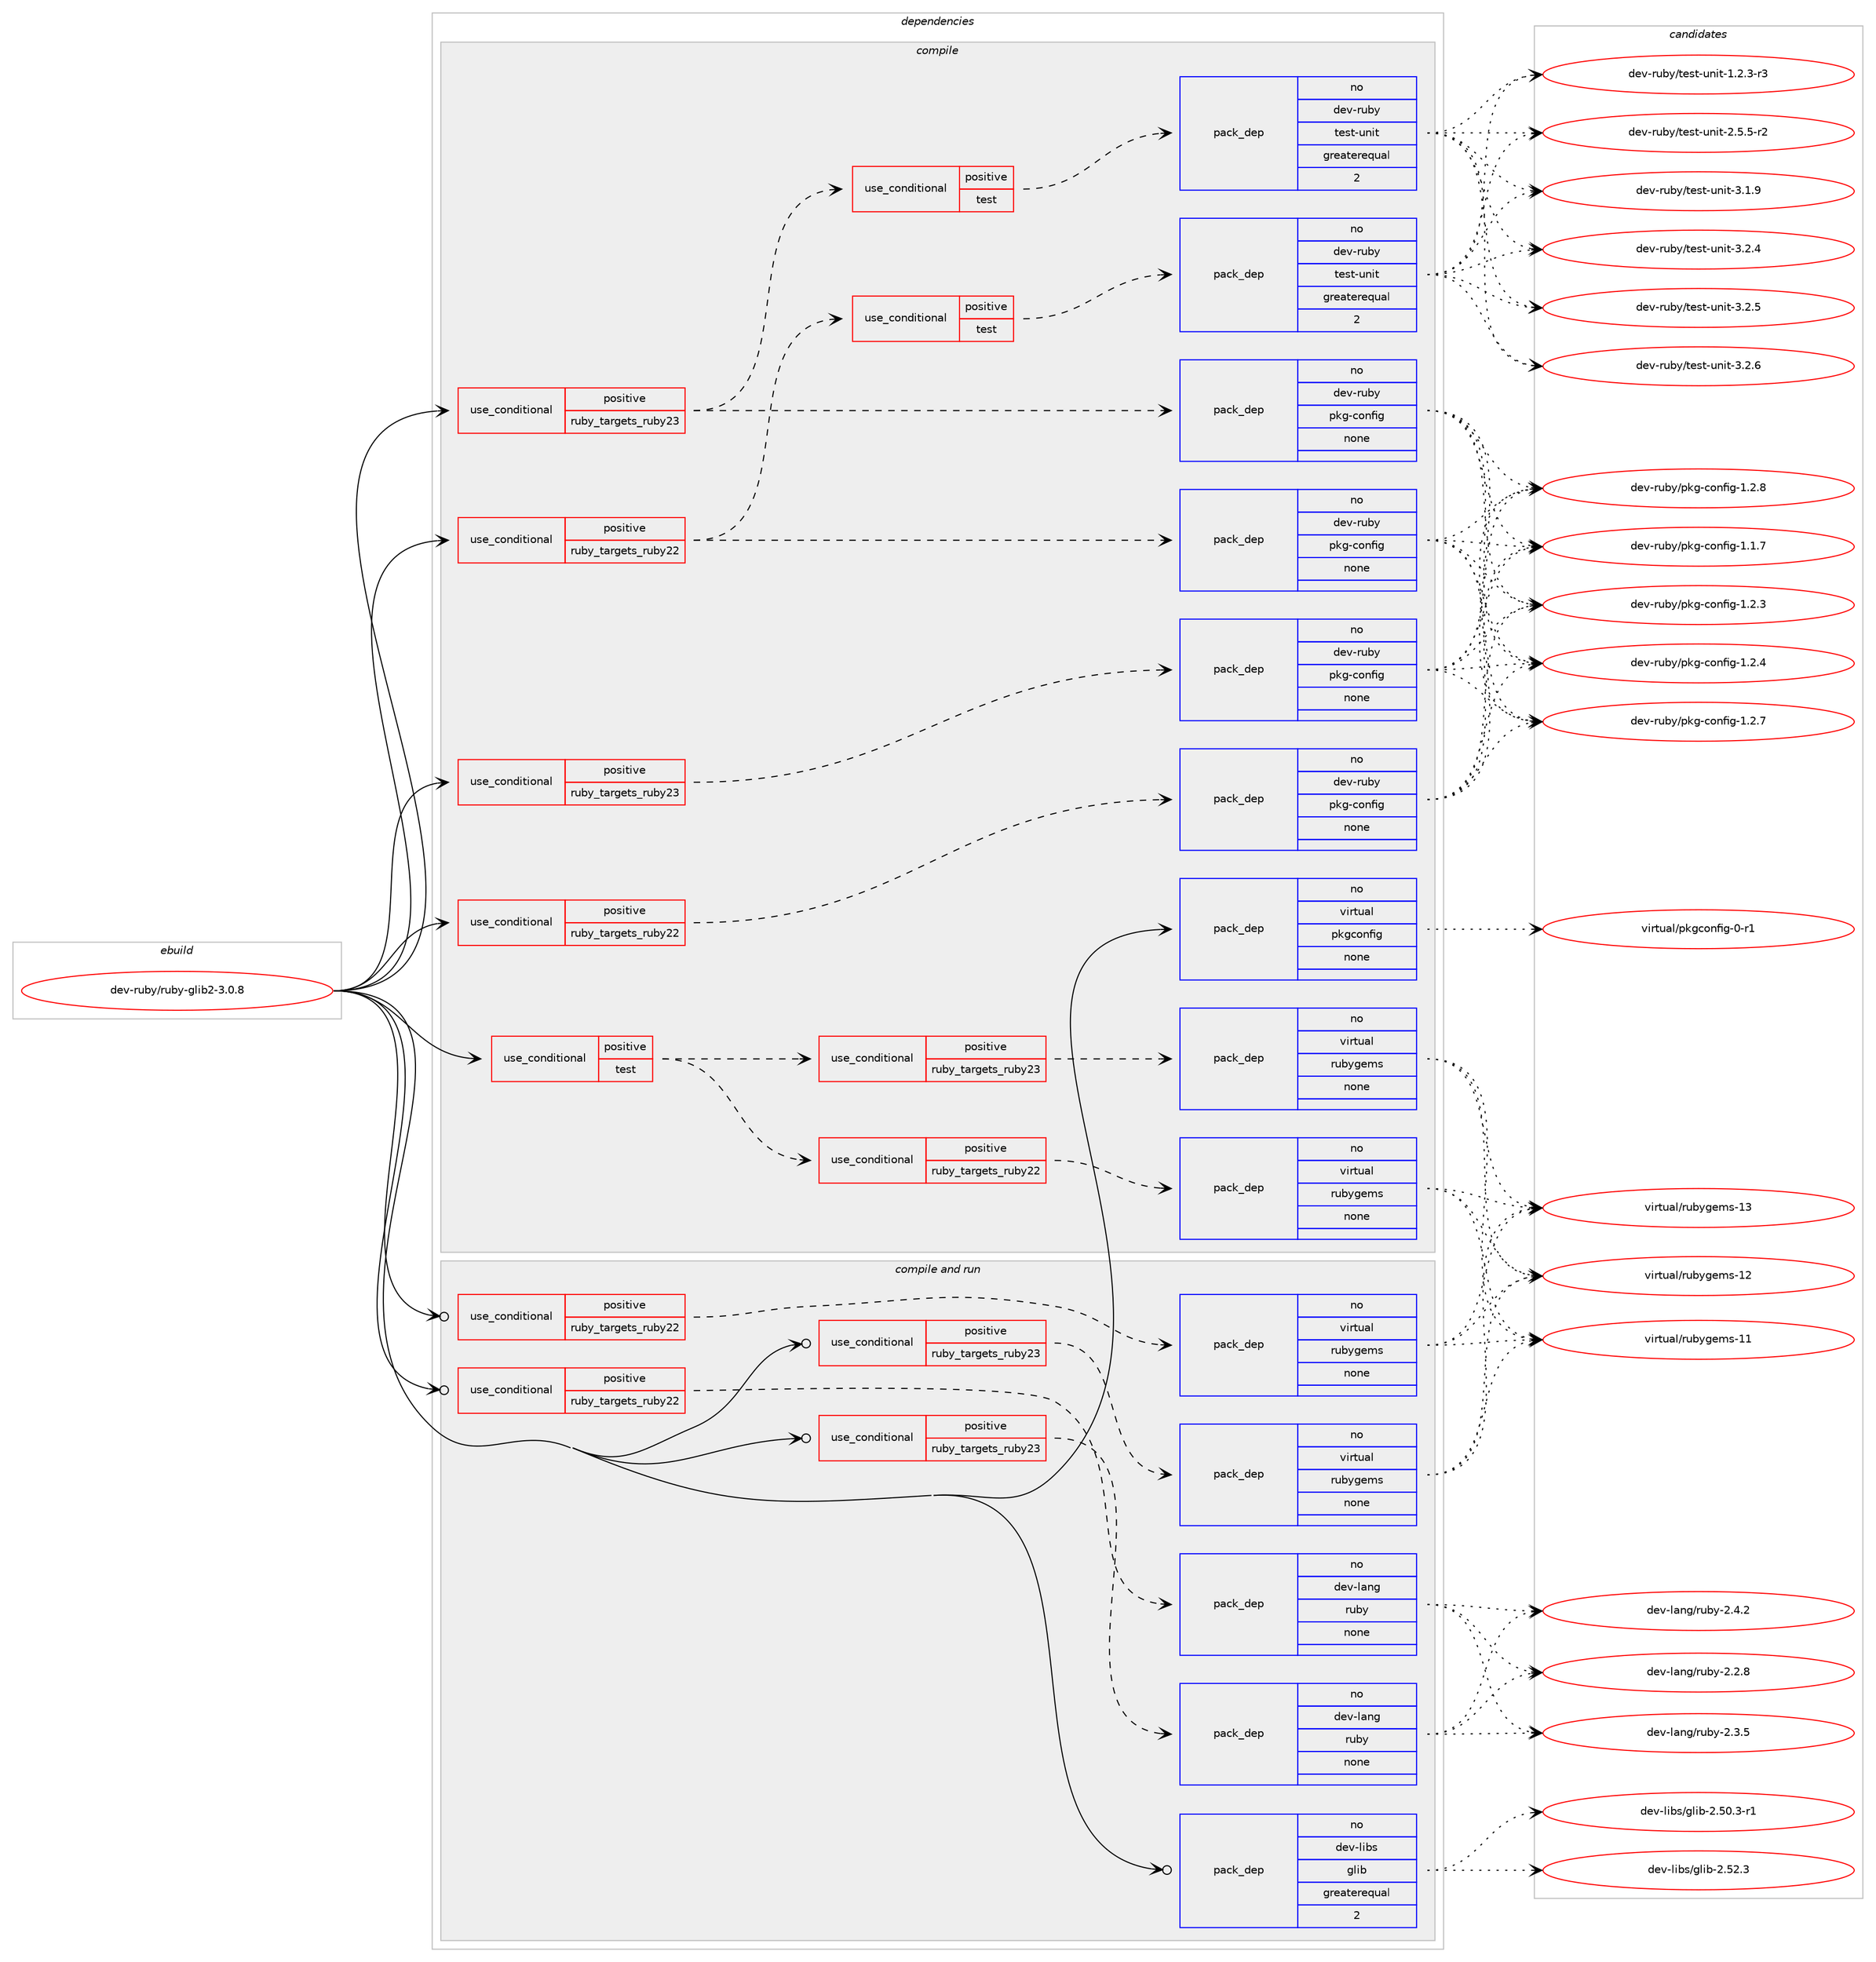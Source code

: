 digraph prolog {

# *************
# Graph options
# *************

newrank=true;
concentrate=true;
compound=true;
graph [rankdir=LR,fontname=Helvetica,fontsize=10,ranksep=1.5];#, ranksep=2.5, nodesep=0.2];
edge  [arrowhead=vee];
node  [fontname=Helvetica,fontsize=10];

# **********
# The ebuild
# **********

subgraph cluster_leftcol {
color=gray;
rank=same;
label=<<i>ebuild</i>>;
id [label="dev-ruby/ruby-glib2-3.0.8", color=red, width=4, href="../dev-ruby/ruby-glib2-3.0.8.svg"];
}

# ****************
# The dependencies
# ****************

subgraph cluster_midcol {
color=gray;
label=<<i>dependencies</i>>;
subgraph cluster_compile {
fillcolor="#eeeeee";
style=filled;
label=<<i>compile</i>>;
subgraph cond70985 {
dependency266493 [label=<<TABLE BORDER="0" CELLBORDER="1" CELLSPACING="0" CELLPADDING="4"><TR><TD ROWSPAN="3" CELLPADDING="10">use_conditional</TD></TR><TR><TD>positive</TD></TR><TR><TD>ruby_targets_ruby22</TD></TR></TABLE>>, shape=none, color=red];
subgraph pack191394 {
dependency266494 [label=<<TABLE BORDER="0" CELLBORDER="1" CELLSPACING="0" CELLPADDING="4" WIDTH="220"><TR><TD ROWSPAN="6" CELLPADDING="30">pack_dep</TD></TR><TR><TD WIDTH="110">no</TD></TR><TR><TD>dev-ruby</TD></TR><TR><TD>pkg-config</TD></TR><TR><TD>none</TD></TR><TR><TD></TD></TR></TABLE>>, shape=none, color=blue];
}
dependency266493:e -> dependency266494:w [weight=20,style="dashed",arrowhead="vee"];
}
id:e -> dependency266493:w [weight=20,style="solid",arrowhead="vee"];
subgraph cond70986 {
dependency266495 [label=<<TABLE BORDER="0" CELLBORDER="1" CELLSPACING="0" CELLPADDING="4"><TR><TD ROWSPAN="3" CELLPADDING="10">use_conditional</TD></TR><TR><TD>positive</TD></TR><TR><TD>ruby_targets_ruby22</TD></TR></TABLE>>, shape=none, color=red];
subgraph pack191395 {
dependency266496 [label=<<TABLE BORDER="0" CELLBORDER="1" CELLSPACING="0" CELLPADDING="4" WIDTH="220"><TR><TD ROWSPAN="6" CELLPADDING="30">pack_dep</TD></TR><TR><TD WIDTH="110">no</TD></TR><TR><TD>dev-ruby</TD></TR><TR><TD>pkg-config</TD></TR><TR><TD>none</TD></TR><TR><TD></TD></TR></TABLE>>, shape=none, color=blue];
}
dependency266495:e -> dependency266496:w [weight=20,style="dashed",arrowhead="vee"];
subgraph cond70987 {
dependency266497 [label=<<TABLE BORDER="0" CELLBORDER="1" CELLSPACING="0" CELLPADDING="4"><TR><TD ROWSPAN="3" CELLPADDING="10">use_conditional</TD></TR><TR><TD>positive</TD></TR><TR><TD>test</TD></TR></TABLE>>, shape=none, color=red];
subgraph pack191396 {
dependency266498 [label=<<TABLE BORDER="0" CELLBORDER="1" CELLSPACING="0" CELLPADDING="4" WIDTH="220"><TR><TD ROWSPAN="6" CELLPADDING="30">pack_dep</TD></TR><TR><TD WIDTH="110">no</TD></TR><TR><TD>dev-ruby</TD></TR><TR><TD>test-unit</TD></TR><TR><TD>greaterequal</TD></TR><TR><TD>2</TD></TR></TABLE>>, shape=none, color=blue];
}
dependency266497:e -> dependency266498:w [weight=20,style="dashed",arrowhead="vee"];
}
dependency266495:e -> dependency266497:w [weight=20,style="dashed",arrowhead="vee"];
}
id:e -> dependency266495:w [weight=20,style="solid",arrowhead="vee"];
subgraph cond70988 {
dependency266499 [label=<<TABLE BORDER="0" CELLBORDER="1" CELLSPACING="0" CELLPADDING="4"><TR><TD ROWSPAN="3" CELLPADDING="10">use_conditional</TD></TR><TR><TD>positive</TD></TR><TR><TD>ruby_targets_ruby23</TD></TR></TABLE>>, shape=none, color=red];
subgraph pack191397 {
dependency266500 [label=<<TABLE BORDER="0" CELLBORDER="1" CELLSPACING="0" CELLPADDING="4" WIDTH="220"><TR><TD ROWSPAN="6" CELLPADDING="30">pack_dep</TD></TR><TR><TD WIDTH="110">no</TD></TR><TR><TD>dev-ruby</TD></TR><TR><TD>pkg-config</TD></TR><TR><TD>none</TD></TR><TR><TD></TD></TR></TABLE>>, shape=none, color=blue];
}
dependency266499:e -> dependency266500:w [weight=20,style="dashed",arrowhead="vee"];
}
id:e -> dependency266499:w [weight=20,style="solid",arrowhead="vee"];
subgraph cond70989 {
dependency266501 [label=<<TABLE BORDER="0" CELLBORDER="1" CELLSPACING="0" CELLPADDING="4"><TR><TD ROWSPAN="3" CELLPADDING="10">use_conditional</TD></TR><TR><TD>positive</TD></TR><TR><TD>ruby_targets_ruby23</TD></TR></TABLE>>, shape=none, color=red];
subgraph pack191398 {
dependency266502 [label=<<TABLE BORDER="0" CELLBORDER="1" CELLSPACING="0" CELLPADDING="4" WIDTH="220"><TR><TD ROWSPAN="6" CELLPADDING="30">pack_dep</TD></TR><TR><TD WIDTH="110">no</TD></TR><TR><TD>dev-ruby</TD></TR><TR><TD>pkg-config</TD></TR><TR><TD>none</TD></TR><TR><TD></TD></TR></TABLE>>, shape=none, color=blue];
}
dependency266501:e -> dependency266502:w [weight=20,style="dashed",arrowhead="vee"];
subgraph cond70990 {
dependency266503 [label=<<TABLE BORDER="0" CELLBORDER="1" CELLSPACING="0" CELLPADDING="4"><TR><TD ROWSPAN="3" CELLPADDING="10">use_conditional</TD></TR><TR><TD>positive</TD></TR><TR><TD>test</TD></TR></TABLE>>, shape=none, color=red];
subgraph pack191399 {
dependency266504 [label=<<TABLE BORDER="0" CELLBORDER="1" CELLSPACING="0" CELLPADDING="4" WIDTH="220"><TR><TD ROWSPAN="6" CELLPADDING="30">pack_dep</TD></TR><TR><TD WIDTH="110">no</TD></TR><TR><TD>dev-ruby</TD></TR><TR><TD>test-unit</TD></TR><TR><TD>greaterequal</TD></TR><TR><TD>2</TD></TR></TABLE>>, shape=none, color=blue];
}
dependency266503:e -> dependency266504:w [weight=20,style="dashed",arrowhead="vee"];
}
dependency266501:e -> dependency266503:w [weight=20,style="dashed",arrowhead="vee"];
}
id:e -> dependency266501:w [weight=20,style="solid",arrowhead="vee"];
subgraph cond70991 {
dependency266505 [label=<<TABLE BORDER="0" CELLBORDER="1" CELLSPACING="0" CELLPADDING="4"><TR><TD ROWSPAN="3" CELLPADDING="10">use_conditional</TD></TR><TR><TD>positive</TD></TR><TR><TD>test</TD></TR></TABLE>>, shape=none, color=red];
subgraph cond70992 {
dependency266506 [label=<<TABLE BORDER="0" CELLBORDER="1" CELLSPACING="0" CELLPADDING="4"><TR><TD ROWSPAN="3" CELLPADDING="10">use_conditional</TD></TR><TR><TD>positive</TD></TR><TR><TD>ruby_targets_ruby22</TD></TR></TABLE>>, shape=none, color=red];
subgraph pack191400 {
dependency266507 [label=<<TABLE BORDER="0" CELLBORDER="1" CELLSPACING="0" CELLPADDING="4" WIDTH="220"><TR><TD ROWSPAN="6" CELLPADDING="30">pack_dep</TD></TR><TR><TD WIDTH="110">no</TD></TR><TR><TD>virtual</TD></TR><TR><TD>rubygems</TD></TR><TR><TD>none</TD></TR><TR><TD></TD></TR></TABLE>>, shape=none, color=blue];
}
dependency266506:e -> dependency266507:w [weight=20,style="dashed",arrowhead="vee"];
}
dependency266505:e -> dependency266506:w [weight=20,style="dashed",arrowhead="vee"];
subgraph cond70993 {
dependency266508 [label=<<TABLE BORDER="0" CELLBORDER="1" CELLSPACING="0" CELLPADDING="4"><TR><TD ROWSPAN="3" CELLPADDING="10">use_conditional</TD></TR><TR><TD>positive</TD></TR><TR><TD>ruby_targets_ruby23</TD></TR></TABLE>>, shape=none, color=red];
subgraph pack191401 {
dependency266509 [label=<<TABLE BORDER="0" CELLBORDER="1" CELLSPACING="0" CELLPADDING="4" WIDTH="220"><TR><TD ROWSPAN="6" CELLPADDING="30">pack_dep</TD></TR><TR><TD WIDTH="110">no</TD></TR><TR><TD>virtual</TD></TR><TR><TD>rubygems</TD></TR><TR><TD>none</TD></TR><TR><TD></TD></TR></TABLE>>, shape=none, color=blue];
}
dependency266508:e -> dependency266509:w [weight=20,style="dashed",arrowhead="vee"];
}
dependency266505:e -> dependency266508:w [weight=20,style="dashed",arrowhead="vee"];
}
id:e -> dependency266505:w [weight=20,style="solid",arrowhead="vee"];
subgraph pack191402 {
dependency266510 [label=<<TABLE BORDER="0" CELLBORDER="1" CELLSPACING="0" CELLPADDING="4" WIDTH="220"><TR><TD ROWSPAN="6" CELLPADDING="30">pack_dep</TD></TR><TR><TD WIDTH="110">no</TD></TR><TR><TD>virtual</TD></TR><TR><TD>pkgconfig</TD></TR><TR><TD>none</TD></TR><TR><TD></TD></TR></TABLE>>, shape=none, color=blue];
}
id:e -> dependency266510:w [weight=20,style="solid",arrowhead="vee"];
}
subgraph cluster_compileandrun {
fillcolor="#eeeeee";
style=filled;
label=<<i>compile and run</i>>;
subgraph cond70994 {
dependency266511 [label=<<TABLE BORDER="0" CELLBORDER="1" CELLSPACING="0" CELLPADDING="4"><TR><TD ROWSPAN="3" CELLPADDING="10">use_conditional</TD></TR><TR><TD>positive</TD></TR><TR><TD>ruby_targets_ruby22</TD></TR></TABLE>>, shape=none, color=red];
subgraph pack191403 {
dependency266512 [label=<<TABLE BORDER="0" CELLBORDER="1" CELLSPACING="0" CELLPADDING="4" WIDTH="220"><TR><TD ROWSPAN="6" CELLPADDING="30">pack_dep</TD></TR><TR><TD WIDTH="110">no</TD></TR><TR><TD>dev-lang</TD></TR><TR><TD>ruby</TD></TR><TR><TD>none</TD></TR><TR><TD></TD></TR></TABLE>>, shape=none, color=blue];
}
dependency266511:e -> dependency266512:w [weight=20,style="dashed",arrowhead="vee"];
}
id:e -> dependency266511:w [weight=20,style="solid",arrowhead="odotvee"];
subgraph cond70995 {
dependency266513 [label=<<TABLE BORDER="0" CELLBORDER="1" CELLSPACING="0" CELLPADDING="4"><TR><TD ROWSPAN="3" CELLPADDING="10">use_conditional</TD></TR><TR><TD>positive</TD></TR><TR><TD>ruby_targets_ruby22</TD></TR></TABLE>>, shape=none, color=red];
subgraph pack191404 {
dependency266514 [label=<<TABLE BORDER="0" CELLBORDER="1" CELLSPACING="0" CELLPADDING="4" WIDTH="220"><TR><TD ROWSPAN="6" CELLPADDING="30">pack_dep</TD></TR><TR><TD WIDTH="110">no</TD></TR><TR><TD>virtual</TD></TR><TR><TD>rubygems</TD></TR><TR><TD>none</TD></TR><TR><TD></TD></TR></TABLE>>, shape=none, color=blue];
}
dependency266513:e -> dependency266514:w [weight=20,style="dashed",arrowhead="vee"];
}
id:e -> dependency266513:w [weight=20,style="solid",arrowhead="odotvee"];
subgraph cond70996 {
dependency266515 [label=<<TABLE BORDER="0" CELLBORDER="1" CELLSPACING="0" CELLPADDING="4"><TR><TD ROWSPAN="3" CELLPADDING="10">use_conditional</TD></TR><TR><TD>positive</TD></TR><TR><TD>ruby_targets_ruby23</TD></TR></TABLE>>, shape=none, color=red];
subgraph pack191405 {
dependency266516 [label=<<TABLE BORDER="0" CELLBORDER="1" CELLSPACING="0" CELLPADDING="4" WIDTH="220"><TR><TD ROWSPAN="6" CELLPADDING="30">pack_dep</TD></TR><TR><TD WIDTH="110">no</TD></TR><TR><TD>dev-lang</TD></TR><TR><TD>ruby</TD></TR><TR><TD>none</TD></TR><TR><TD></TD></TR></TABLE>>, shape=none, color=blue];
}
dependency266515:e -> dependency266516:w [weight=20,style="dashed",arrowhead="vee"];
}
id:e -> dependency266515:w [weight=20,style="solid",arrowhead="odotvee"];
subgraph cond70997 {
dependency266517 [label=<<TABLE BORDER="0" CELLBORDER="1" CELLSPACING="0" CELLPADDING="4"><TR><TD ROWSPAN="3" CELLPADDING="10">use_conditional</TD></TR><TR><TD>positive</TD></TR><TR><TD>ruby_targets_ruby23</TD></TR></TABLE>>, shape=none, color=red];
subgraph pack191406 {
dependency266518 [label=<<TABLE BORDER="0" CELLBORDER="1" CELLSPACING="0" CELLPADDING="4" WIDTH="220"><TR><TD ROWSPAN="6" CELLPADDING="30">pack_dep</TD></TR><TR><TD WIDTH="110">no</TD></TR><TR><TD>virtual</TD></TR><TR><TD>rubygems</TD></TR><TR><TD>none</TD></TR><TR><TD></TD></TR></TABLE>>, shape=none, color=blue];
}
dependency266517:e -> dependency266518:w [weight=20,style="dashed",arrowhead="vee"];
}
id:e -> dependency266517:w [weight=20,style="solid",arrowhead="odotvee"];
subgraph pack191407 {
dependency266519 [label=<<TABLE BORDER="0" CELLBORDER="1" CELLSPACING="0" CELLPADDING="4" WIDTH="220"><TR><TD ROWSPAN="6" CELLPADDING="30">pack_dep</TD></TR><TR><TD WIDTH="110">no</TD></TR><TR><TD>dev-libs</TD></TR><TR><TD>glib</TD></TR><TR><TD>greaterequal</TD></TR><TR><TD>2</TD></TR></TABLE>>, shape=none, color=blue];
}
id:e -> dependency266519:w [weight=20,style="solid",arrowhead="odotvee"];
}
subgraph cluster_run {
fillcolor="#eeeeee";
style=filled;
label=<<i>run</i>>;
}
}

# **************
# The candidates
# **************

subgraph cluster_choices {
rank=same;
color=gray;
label=<<i>candidates</i>>;

subgraph choice191394 {
color=black;
nodesep=1;
choice1001011184511411798121471121071034599111110102105103454946494655 [label="dev-ruby/pkg-config-1.1.7", color=red, width=4,href="../dev-ruby/pkg-config-1.1.7.svg"];
choice1001011184511411798121471121071034599111110102105103454946504651 [label="dev-ruby/pkg-config-1.2.3", color=red, width=4,href="../dev-ruby/pkg-config-1.2.3.svg"];
choice1001011184511411798121471121071034599111110102105103454946504652 [label="dev-ruby/pkg-config-1.2.4", color=red, width=4,href="../dev-ruby/pkg-config-1.2.4.svg"];
choice1001011184511411798121471121071034599111110102105103454946504655 [label="dev-ruby/pkg-config-1.2.7", color=red, width=4,href="../dev-ruby/pkg-config-1.2.7.svg"];
choice1001011184511411798121471121071034599111110102105103454946504656 [label="dev-ruby/pkg-config-1.2.8", color=red, width=4,href="../dev-ruby/pkg-config-1.2.8.svg"];
dependency266494:e -> choice1001011184511411798121471121071034599111110102105103454946494655:w [style=dotted,weight="100"];
dependency266494:e -> choice1001011184511411798121471121071034599111110102105103454946504651:w [style=dotted,weight="100"];
dependency266494:e -> choice1001011184511411798121471121071034599111110102105103454946504652:w [style=dotted,weight="100"];
dependency266494:e -> choice1001011184511411798121471121071034599111110102105103454946504655:w [style=dotted,weight="100"];
dependency266494:e -> choice1001011184511411798121471121071034599111110102105103454946504656:w [style=dotted,weight="100"];
}
subgraph choice191395 {
color=black;
nodesep=1;
choice1001011184511411798121471121071034599111110102105103454946494655 [label="dev-ruby/pkg-config-1.1.7", color=red, width=4,href="../dev-ruby/pkg-config-1.1.7.svg"];
choice1001011184511411798121471121071034599111110102105103454946504651 [label="dev-ruby/pkg-config-1.2.3", color=red, width=4,href="../dev-ruby/pkg-config-1.2.3.svg"];
choice1001011184511411798121471121071034599111110102105103454946504652 [label="dev-ruby/pkg-config-1.2.4", color=red, width=4,href="../dev-ruby/pkg-config-1.2.4.svg"];
choice1001011184511411798121471121071034599111110102105103454946504655 [label="dev-ruby/pkg-config-1.2.7", color=red, width=4,href="../dev-ruby/pkg-config-1.2.7.svg"];
choice1001011184511411798121471121071034599111110102105103454946504656 [label="dev-ruby/pkg-config-1.2.8", color=red, width=4,href="../dev-ruby/pkg-config-1.2.8.svg"];
dependency266496:e -> choice1001011184511411798121471121071034599111110102105103454946494655:w [style=dotted,weight="100"];
dependency266496:e -> choice1001011184511411798121471121071034599111110102105103454946504651:w [style=dotted,weight="100"];
dependency266496:e -> choice1001011184511411798121471121071034599111110102105103454946504652:w [style=dotted,weight="100"];
dependency266496:e -> choice1001011184511411798121471121071034599111110102105103454946504655:w [style=dotted,weight="100"];
dependency266496:e -> choice1001011184511411798121471121071034599111110102105103454946504656:w [style=dotted,weight="100"];
}
subgraph choice191396 {
color=black;
nodesep=1;
choice100101118451141179812147116101115116451171101051164549465046514511451 [label="dev-ruby/test-unit-1.2.3-r3", color=red, width=4,href="../dev-ruby/test-unit-1.2.3-r3.svg"];
choice100101118451141179812147116101115116451171101051164550465346534511450 [label="dev-ruby/test-unit-2.5.5-r2", color=red, width=4,href="../dev-ruby/test-unit-2.5.5-r2.svg"];
choice10010111845114117981214711610111511645117110105116455146494657 [label="dev-ruby/test-unit-3.1.9", color=red, width=4,href="../dev-ruby/test-unit-3.1.9.svg"];
choice10010111845114117981214711610111511645117110105116455146504652 [label="dev-ruby/test-unit-3.2.4", color=red, width=4,href="../dev-ruby/test-unit-3.2.4.svg"];
choice10010111845114117981214711610111511645117110105116455146504653 [label="dev-ruby/test-unit-3.2.5", color=red, width=4,href="../dev-ruby/test-unit-3.2.5.svg"];
choice10010111845114117981214711610111511645117110105116455146504654 [label="dev-ruby/test-unit-3.2.6", color=red, width=4,href="../dev-ruby/test-unit-3.2.6.svg"];
dependency266498:e -> choice100101118451141179812147116101115116451171101051164549465046514511451:w [style=dotted,weight="100"];
dependency266498:e -> choice100101118451141179812147116101115116451171101051164550465346534511450:w [style=dotted,weight="100"];
dependency266498:e -> choice10010111845114117981214711610111511645117110105116455146494657:w [style=dotted,weight="100"];
dependency266498:e -> choice10010111845114117981214711610111511645117110105116455146504652:w [style=dotted,weight="100"];
dependency266498:e -> choice10010111845114117981214711610111511645117110105116455146504653:w [style=dotted,weight="100"];
dependency266498:e -> choice10010111845114117981214711610111511645117110105116455146504654:w [style=dotted,weight="100"];
}
subgraph choice191397 {
color=black;
nodesep=1;
choice1001011184511411798121471121071034599111110102105103454946494655 [label="dev-ruby/pkg-config-1.1.7", color=red, width=4,href="../dev-ruby/pkg-config-1.1.7.svg"];
choice1001011184511411798121471121071034599111110102105103454946504651 [label="dev-ruby/pkg-config-1.2.3", color=red, width=4,href="../dev-ruby/pkg-config-1.2.3.svg"];
choice1001011184511411798121471121071034599111110102105103454946504652 [label="dev-ruby/pkg-config-1.2.4", color=red, width=4,href="../dev-ruby/pkg-config-1.2.4.svg"];
choice1001011184511411798121471121071034599111110102105103454946504655 [label="dev-ruby/pkg-config-1.2.7", color=red, width=4,href="../dev-ruby/pkg-config-1.2.7.svg"];
choice1001011184511411798121471121071034599111110102105103454946504656 [label="dev-ruby/pkg-config-1.2.8", color=red, width=4,href="../dev-ruby/pkg-config-1.2.8.svg"];
dependency266500:e -> choice1001011184511411798121471121071034599111110102105103454946494655:w [style=dotted,weight="100"];
dependency266500:e -> choice1001011184511411798121471121071034599111110102105103454946504651:w [style=dotted,weight="100"];
dependency266500:e -> choice1001011184511411798121471121071034599111110102105103454946504652:w [style=dotted,weight="100"];
dependency266500:e -> choice1001011184511411798121471121071034599111110102105103454946504655:w [style=dotted,weight="100"];
dependency266500:e -> choice1001011184511411798121471121071034599111110102105103454946504656:w [style=dotted,weight="100"];
}
subgraph choice191398 {
color=black;
nodesep=1;
choice1001011184511411798121471121071034599111110102105103454946494655 [label="dev-ruby/pkg-config-1.1.7", color=red, width=4,href="../dev-ruby/pkg-config-1.1.7.svg"];
choice1001011184511411798121471121071034599111110102105103454946504651 [label="dev-ruby/pkg-config-1.2.3", color=red, width=4,href="../dev-ruby/pkg-config-1.2.3.svg"];
choice1001011184511411798121471121071034599111110102105103454946504652 [label="dev-ruby/pkg-config-1.2.4", color=red, width=4,href="../dev-ruby/pkg-config-1.2.4.svg"];
choice1001011184511411798121471121071034599111110102105103454946504655 [label="dev-ruby/pkg-config-1.2.7", color=red, width=4,href="../dev-ruby/pkg-config-1.2.7.svg"];
choice1001011184511411798121471121071034599111110102105103454946504656 [label="dev-ruby/pkg-config-1.2.8", color=red, width=4,href="../dev-ruby/pkg-config-1.2.8.svg"];
dependency266502:e -> choice1001011184511411798121471121071034599111110102105103454946494655:w [style=dotted,weight="100"];
dependency266502:e -> choice1001011184511411798121471121071034599111110102105103454946504651:w [style=dotted,weight="100"];
dependency266502:e -> choice1001011184511411798121471121071034599111110102105103454946504652:w [style=dotted,weight="100"];
dependency266502:e -> choice1001011184511411798121471121071034599111110102105103454946504655:w [style=dotted,weight="100"];
dependency266502:e -> choice1001011184511411798121471121071034599111110102105103454946504656:w [style=dotted,weight="100"];
}
subgraph choice191399 {
color=black;
nodesep=1;
choice100101118451141179812147116101115116451171101051164549465046514511451 [label="dev-ruby/test-unit-1.2.3-r3", color=red, width=4,href="../dev-ruby/test-unit-1.2.3-r3.svg"];
choice100101118451141179812147116101115116451171101051164550465346534511450 [label="dev-ruby/test-unit-2.5.5-r2", color=red, width=4,href="../dev-ruby/test-unit-2.5.5-r2.svg"];
choice10010111845114117981214711610111511645117110105116455146494657 [label="dev-ruby/test-unit-3.1.9", color=red, width=4,href="../dev-ruby/test-unit-3.1.9.svg"];
choice10010111845114117981214711610111511645117110105116455146504652 [label="dev-ruby/test-unit-3.2.4", color=red, width=4,href="../dev-ruby/test-unit-3.2.4.svg"];
choice10010111845114117981214711610111511645117110105116455146504653 [label="dev-ruby/test-unit-3.2.5", color=red, width=4,href="../dev-ruby/test-unit-3.2.5.svg"];
choice10010111845114117981214711610111511645117110105116455146504654 [label="dev-ruby/test-unit-3.2.6", color=red, width=4,href="../dev-ruby/test-unit-3.2.6.svg"];
dependency266504:e -> choice100101118451141179812147116101115116451171101051164549465046514511451:w [style=dotted,weight="100"];
dependency266504:e -> choice100101118451141179812147116101115116451171101051164550465346534511450:w [style=dotted,weight="100"];
dependency266504:e -> choice10010111845114117981214711610111511645117110105116455146494657:w [style=dotted,weight="100"];
dependency266504:e -> choice10010111845114117981214711610111511645117110105116455146504652:w [style=dotted,weight="100"];
dependency266504:e -> choice10010111845114117981214711610111511645117110105116455146504653:w [style=dotted,weight="100"];
dependency266504:e -> choice10010111845114117981214711610111511645117110105116455146504654:w [style=dotted,weight="100"];
}
subgraph choice191400 {
color=black;
nodesep=1;
choice118105114116117971084711411798121103101109115454949 [label="virtual/rubygems-11", color=red, width=4,href="../virtual/rubygems-11.svg"];
choice118105114116117971084711411798121103101109115454950 [label="virtual/rubygems-12", color=red, width=4,href="../virtual/rubygems-12.svg"];
choice118105114116117971084711411798121103101109115454951 [label="virtual/rubygems-13", color=red, width=4,href="../virtual/rubygems-13.svg"];
dependency266507:e -> choice118105114116117971084711411798121103101109115454949:w [style=dotted,weight="100"];
dependency266507:e -> choice118105114116117971084711411798121103101109115454950:w [style=dotted,weight="100"];
dependency266507:e -> choice118105114116117971084711411798121103101109115454951:w [style=dotted,weight="100"];
}
subgraph choice191401 {
color=black;
nodesep=1;
choice118105114116117971084711411798121103101109115454949 [label="virtual/rubygems-11", color=red, width=4,href="../virtual/rubygems-11.svg"];
choice118105114116117971084711411798121103101109115454950 [label="virtual/rubygems-12", color=red, width=4,href="../virtual/rubygems-12.svg"];
choice118105114116117971084711411798121103101109115454951 [label="virtual/rubygems-13", color=red, width=4,href="../virtual/rubygems-13.svg"];
dependency266509:e -> choice118105114116117971084711411798121103101109115454949:w [style=dotted,weight="100"];
dependency266509:e -> choice118105114116117971084711411798121103101109115454950:w [style=dotted,weight="100"];
dependency266509:e -> choice118105114116117971084711411798121103101109115454951:w [style=dotted,weight="100"];
}
subgraph choice191402 {
color=black;
nodesep=1;
choice11810511411611797108471121071039911111010210510345484511449 [label="virtual/pkgconfig-0-r1", color=red, width=4,href="../virtual/pkgconfig-0-r1.svg"];
dependency266510:e -> choice11810511411611797108471121071039911111010210510345484511449:w [style=dotted,weight="100"];
}
subgraph choice191403 {
color=black;
nodesep=1;
choice10010111845108971101034711411798121455046504656 [label="dev-lang/ruby-2.2.8", color=red, width=4,href="../dev-lang/ruby-2.2.8.svg"];
choice10010111845108971101034711411798121455046514653 [label="dev-lang/ruby-2.3.5", color=red, width=4,href="../dev-lang/ruby-2.3.5.svg"];
choice10010111845108971101034711411798121455046524650 [label="dev-lang/ruby-2.4.2", color=red, width=4,href="../dev-lang/ruby-2.4.2.svg"];
dependency266512:e -> choice10010111845108971101034711411798121455046504656:w [style=dotted,weight="100"];
dependency266512:e -> choice10010111845108971101034711411798121455046514653:w [style=dotted,weight="100"];
dependency266512:e -> choice10010111845108971101034711411798121455046524650:w [style=dotted,weight="100"];
}
subgraph choice191404 {
color=black;
nodesep=1;
choice118105114116117971084711411798121103101109115454949 [label="virtual/rubygems-11", color=red, width=4,href="../virtual/rubygems-11.svg"];
choice118105114116117971084711411798121103101109115454950 [label="virtual/rubygems-12", color=red, width=4,href="../virtual/rubygems-12.svg"];
choice118105114116117971084711411798121103101109115454951 [label="virtual/rubygems-13", color=red, width=4,href="../virtual/rubygems-13.svg"];
dependency266514:e -> choice118105114116117971084711411798121103101109115454949:w [style=dotted,weight="100"];
dependency266514:e -> choice118105114116117971084711411798121103101109115454950:w [style=dotted,weight="100"];
dependency266514:e -> choice118105114116117971084711411798121103101109115454951:w [style=dotted,weight="100"];
}
subgraph choice191405 {
color=black;
nodesep=1;
choice10010111845108971101034711411798121455046504656 [label="dev-lang/ruby-2.2.8", color=red, width=4,href="../dev-lang/ruby-2.2.8.svg"];
choice10010111845108971101034711411798121455046514653 [label="dev-lang/ruby-2.3.5", color=red, width=4,href="../dev-lang/ruby-2.3.5.svg"];
choice10010111845108971101034711411798121455046524650 [label="dev-lang/ruby-2.4.2", color=red, width=4,href="../dev-lang/ruby-2.4.2.svg"];
dependency266516:e -> choice10010111845108971101034711411798121455046504656:w [style=dotted,weight="100"];
dependency266516:e -> choice10010111845108971101034711411798121455046514653:w [style=dotted,weight="100"];
dependency266516:e -> choice10010111845108971101034711411798121455046524650:w [style=dotted,weight="100"];
}
subgraph choice191406 {
color=black;
nodesep=1;
choice118105114116117971084711411798121103101109115454949 [label="virtual/rubygems-11", color=red, width=4,href="../virtual/rubygems-11.svg"];
choice118105114116117971084711411798121103101109115454950 [label="virtual/rubygems-12", color=red, width=4,href="../virtual/rubygems-12.svg"];
choice118105114116117971084711411798121103101109115454951 [label="virtual/rubygems-13", color=red, width=4,href="../virtual/rubygems-13.svg"];
dependency266518:e -> choice118105114116117971084711411798121103101109115454949:w [style=dotted,weight="100"];
dependency266518:e -> choice118105114116117971084711411798121103101109115454950:w [style=dotted,weight="100"];
dependency266518:e -> choice118105114116117971084711411798121103101109115454951:w [style=dotted,weight="100"];
}
subgraph choice191407 {
color=black;
nodesep=1;
choice10010111845108105981154710310810598455046534846514511449 [label="dev-libs/glib-2.50.3-r1", color=red, width=4,href="../dev-libs/glib-2.50.3-r1.svg"];
choice1001011184510810598115471031081059845504653504651 [label="dev-libs/glib-2.52.3", color=red, width=4,href="../dev-libs/glib-2.52.3.svg"];
dependency266519:e -> choice10010111845108105981154710310810598455046534846514511449:w [style=dotted,weight="100"];
dependency266519:e -> choice1001011184510810598115471031081059845504653504651:w [style=dotted,weight="100"];
}
}

}
